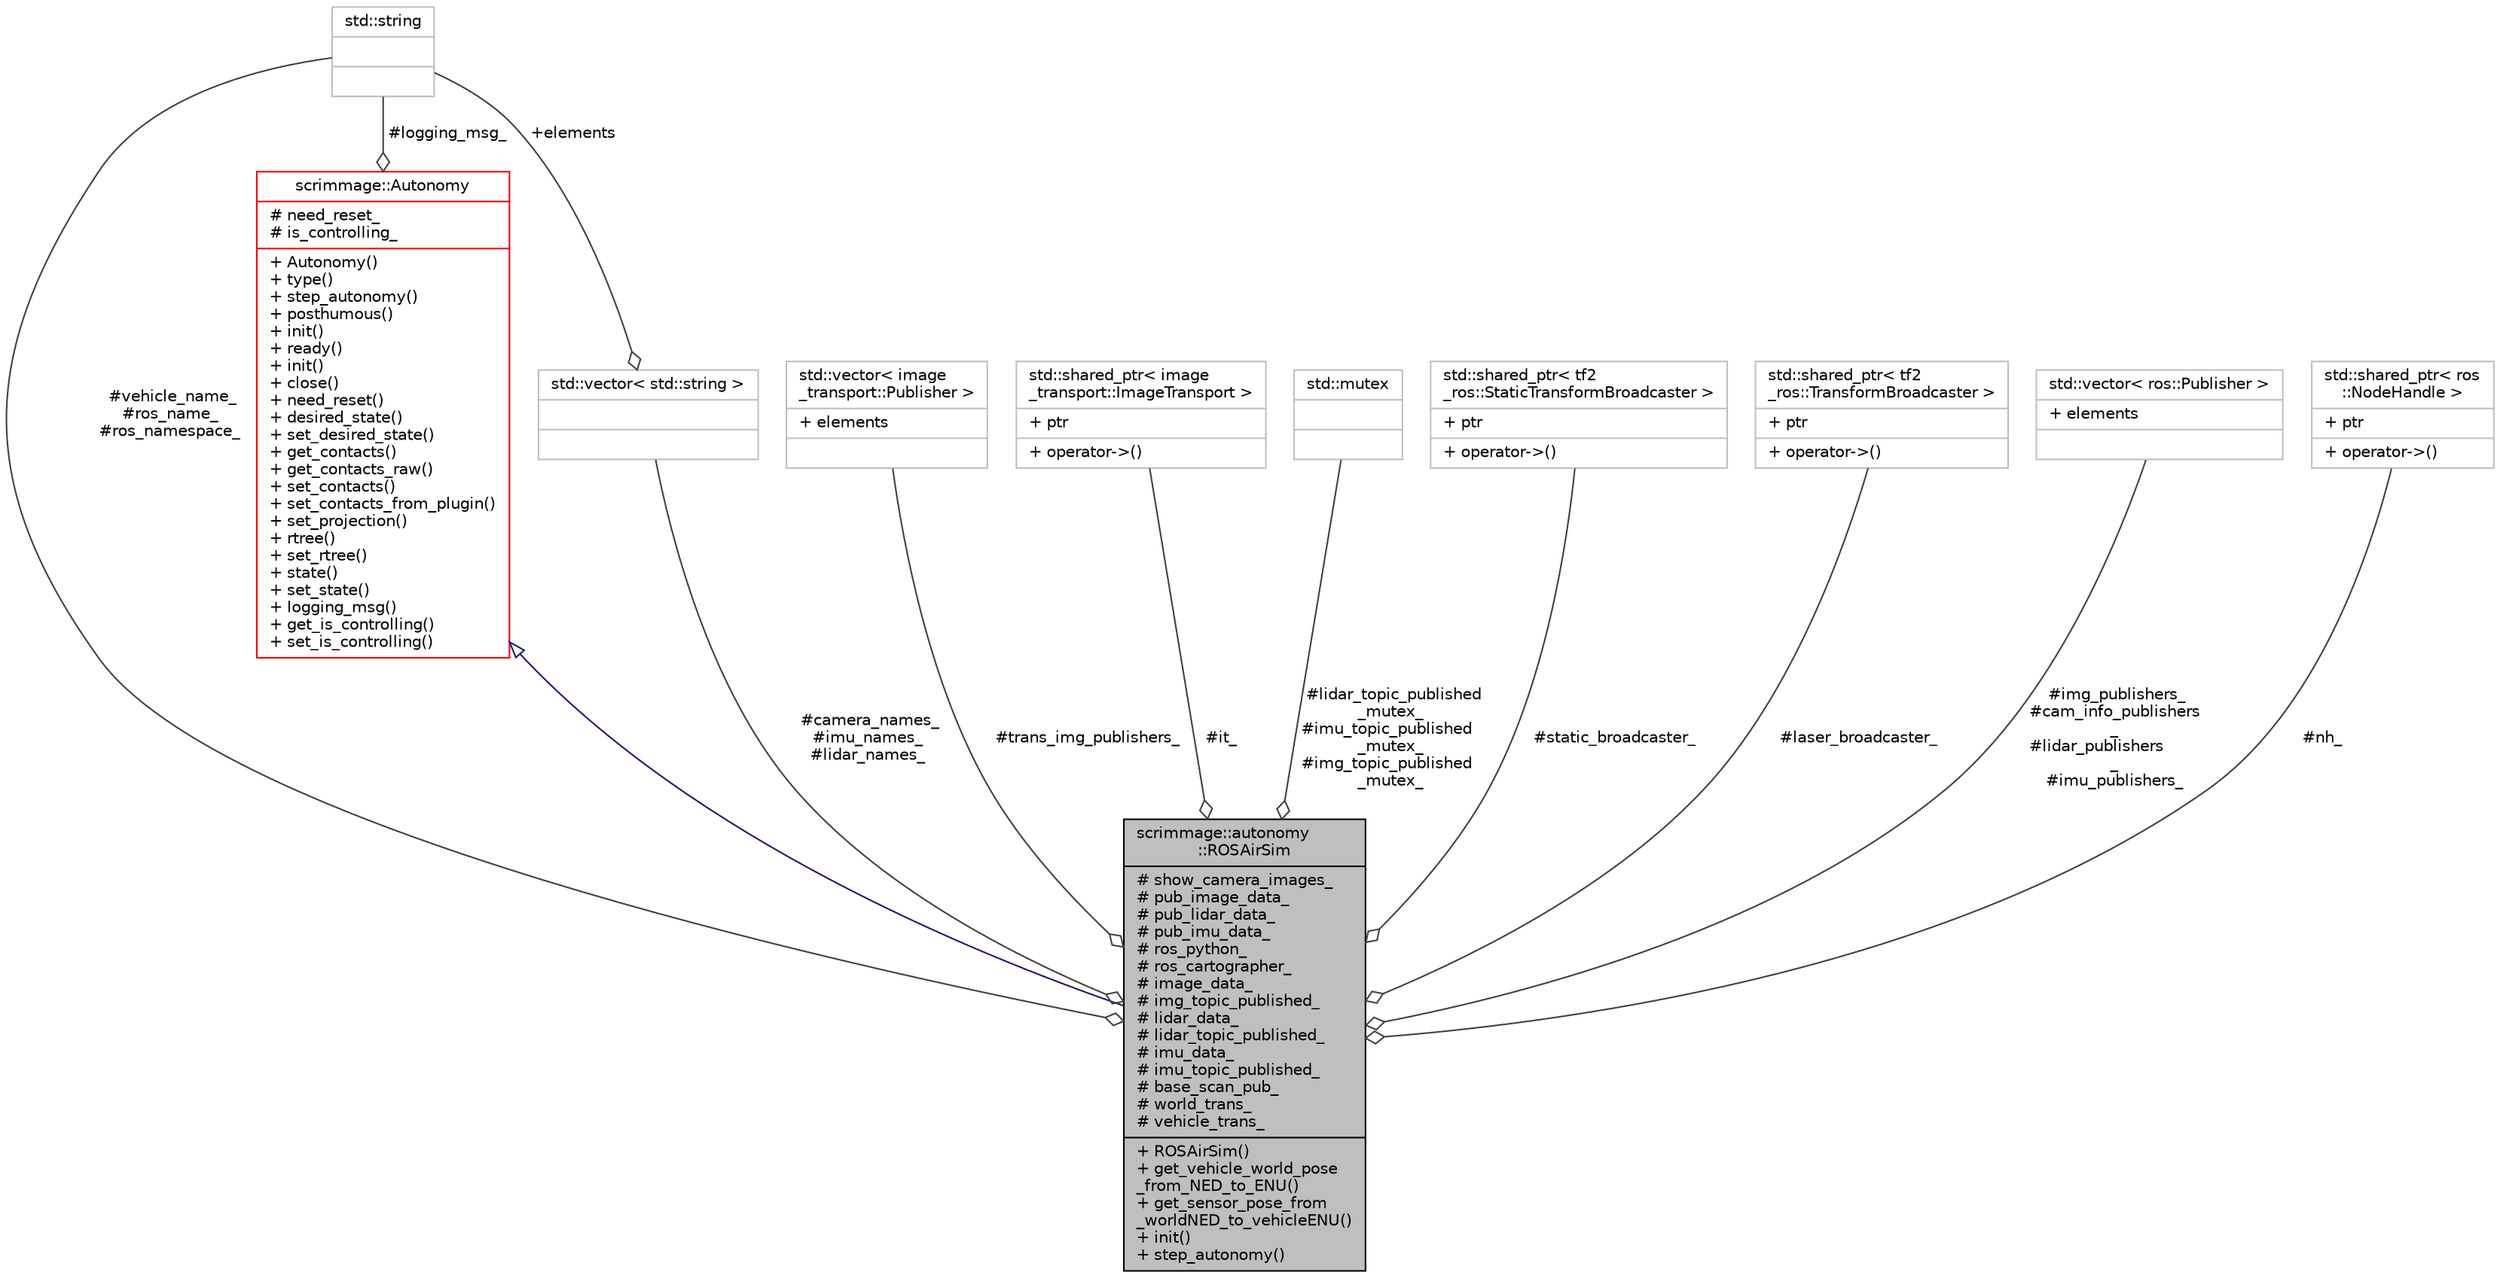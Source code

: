 digraph "scrimmage::autonomy::ROSAirSim"
{
 // LATEX_PDF_SIZE
  edge [fontname="Helvetica",fontsize="10",labelfontname="Helvetica",labelfontsize="10"];
  node [fontname="Helvetica",fontsize="10",shape=record];
  Node1 [label="{scrimmage::autonomy\l::ROSAirSim\n|# show_camera_images_\l# pub_image_data_\l# pub_lidar_data_\l# pub_imu_data_\l# ros_python_\l# ros_cartographer_\l# image_data_\l# img_topic_published_\l# lidar_data_\l# lidar_topic_published_\l# imu_data_\l# imu_topic_published_\l# base_scan_pub_\l# world_trans_\l# vehicle_trans_\l|+ ROSAirSim()\l+ get_vehicle_world_pose\l_from_NED_to_ENU()\l+ get_sensor_pose_from\l_worldNED_to_vehicleENU()\l+ init()\l+ step_autonomy()\l}",height=0.2,width=0.4,color="black", fillcolor="grey75", style="filled", fontcolor="black",tooltip=" "];
  Node2 -> Node1 [dir="back",color="midnightblue",fontsize="10",style="solid",arrowtail="onormal",fontname="Helvetica"];
  Node2 [label="{scrimmage::Autonomy\n|# need_reset_\l# is_controlling_\l|+ Autonomy()\l+ type()\l+ step_autonomy()\l+ posthumous()\l+ init()\l+ ready()\l+ init()\l+ close()\l+ need_reset()\l+ desired_state()\l+ set_desired_state()\l+ get_contacts()\l+ get_contacts_raw()\l+ set_contacts()\l+ set_contacts_from_plugin()\l+ set_projection()\l+ rtree()\l+ set_rtree()\l+ state()\l+ set_state()\l+ logging_msg()\l+ get_is_controlling()\l+ set_is_controlling()\l}",height=0.2,width=0.4,color="red", fillcolor="white", style="filled",URL="$classscrimmage_1_1Autonomy.html",tooltip=" "];
  Node6 -> Node2 [color="grey25",fontsize="10",style="solid",label=" #logging_msg_" ,arrowhead="odiamond",fontname="Helvetica"];
  Node6 [label="{std::string\n||}",height=0.2,width=0.4,color="grey75", fillcolor="white", style="filled",tooltip="STL class."];
  Node93 -> Node1 [color="grey25",fontsize="10",style="solid",label=" #trans_img_publishers_" ,arrowhead="odiamond",fontname="Helvetica"];
  Node93 [label="{std::vector\< image\l_transport::Publisher \>\n|+ elements\l|}",height=0.2,width=0.4,color="grey75", fillcolor="white", style="filled",tooltip=" "];
  Node94 -> Node1 [color="grey25",fontsize="10",style="solid",label=" #it_" ,arrowhead="odiamond",fontname="Helvetica"];
  Node94 [label="{std::shared_ptr\< image\l_transport::ImageTransport \>\n|+ ptr\l|+ operator-\>()\l}",height=0.2,width=0.4,color="grey75", fillcolor="white", style="filled",tooltip=" "];
  Node95 -> Node1 [color="grey25",fontsize="10",style="solid",label=" #lidar_topic_published\l_mutex_\n#imu_topic_published\l_mutex_\n#img_topic_published\l_mutex_" ,arrowhead="odiamond",fontname="Helvetica"];
  Node95 [label="{std::mutex\n||}",height=0.2,width=0.4,color="grey75", fillcolor="white", style="filled",tooltip="STL class."];
  Node96 -> Node1 [color="grey25",fontsize="10",style="solid",label=" #static_broadcaster_" ,arrowhead="odiamond",fontname="Helvetica"];
  Node96 [label="{std::shared_ptr\< tf2\l_ros::StaticTransformBroadcaster \>\n|+ ptr\l|+ operator-\>()\l}",height=0.2,width=0.4,color="grey75", fillcolor="white", style="filled",tooltip=" "];
  Node97 -> Node1 [color="grey25",fontsize="10",style="solid",label=" #laser_broadcaster_" ,arrowhead="odiamond",fontname="Helvetica"];
  Node97 [label="{std::shared_ptr\< tf2\l_ros::TransformBroadcaster \>\n|+ ptr\l|+ operator-\>()\l}",height=0.2,width=0.4,color="grey75", fillcolor="white", style="filled",tooltip=" "];
  Node6 -> Node1 [color="grey25",fontsize="10",style="solid",label=" #vehicle_name_\n#ros_name_\n#ros_namespace_" ,arrowhead="odiamond",fontname="Helvetica"];
  Node98 -> Node1 [color="grey25",fontsize="10",style="solid",label=" #img_publishers_\n#cam_info_publishers\l_\n#lidar_publishers\l_\n#imu_publishers_" ,arrowhead="odiamond",fontname="Helvetica"];
  Node98 [label="{std::vector\< ros::Publisher \>\n|+ elements\l|}",height=0.2,width=0.4,color="grey75", fillcolor="white", style="filled",tooltip=" "];
  Node99 -> Node1 [color="grey25",fontsize="10",style="solid",label=" #camera_names_\n#imu_names_\n#lidar_names_" ,arrowhead="odiamond",fontname="Helvetica"];
  Node99 [label="{std::vector\< std::string \>\n||}",height=0.2,width=0.4,color="grey75", fillcolor="white", style="filled",tooltip=" "];
  Node6 -> Node99 [color="grey25",fontsize="10",style="solid",label=" +elements" ,arrowhead="odiamond",fontname="Helvetica"];
  Node100 -> Node1 [color="grey25",fontsize="10",style="solid",label=" #nh_" ,arrowhead="odiamond",fontname="Helvetica"];
  Node100 [label="{std::shared_ptr\< ros\l::NodeHandle \>\n|+ ptr\l|+ operator-\>()\l}",height=0.2,width=0.4,color="grey75", fillcolor="white", style="filled",tooltip=" "];
}
